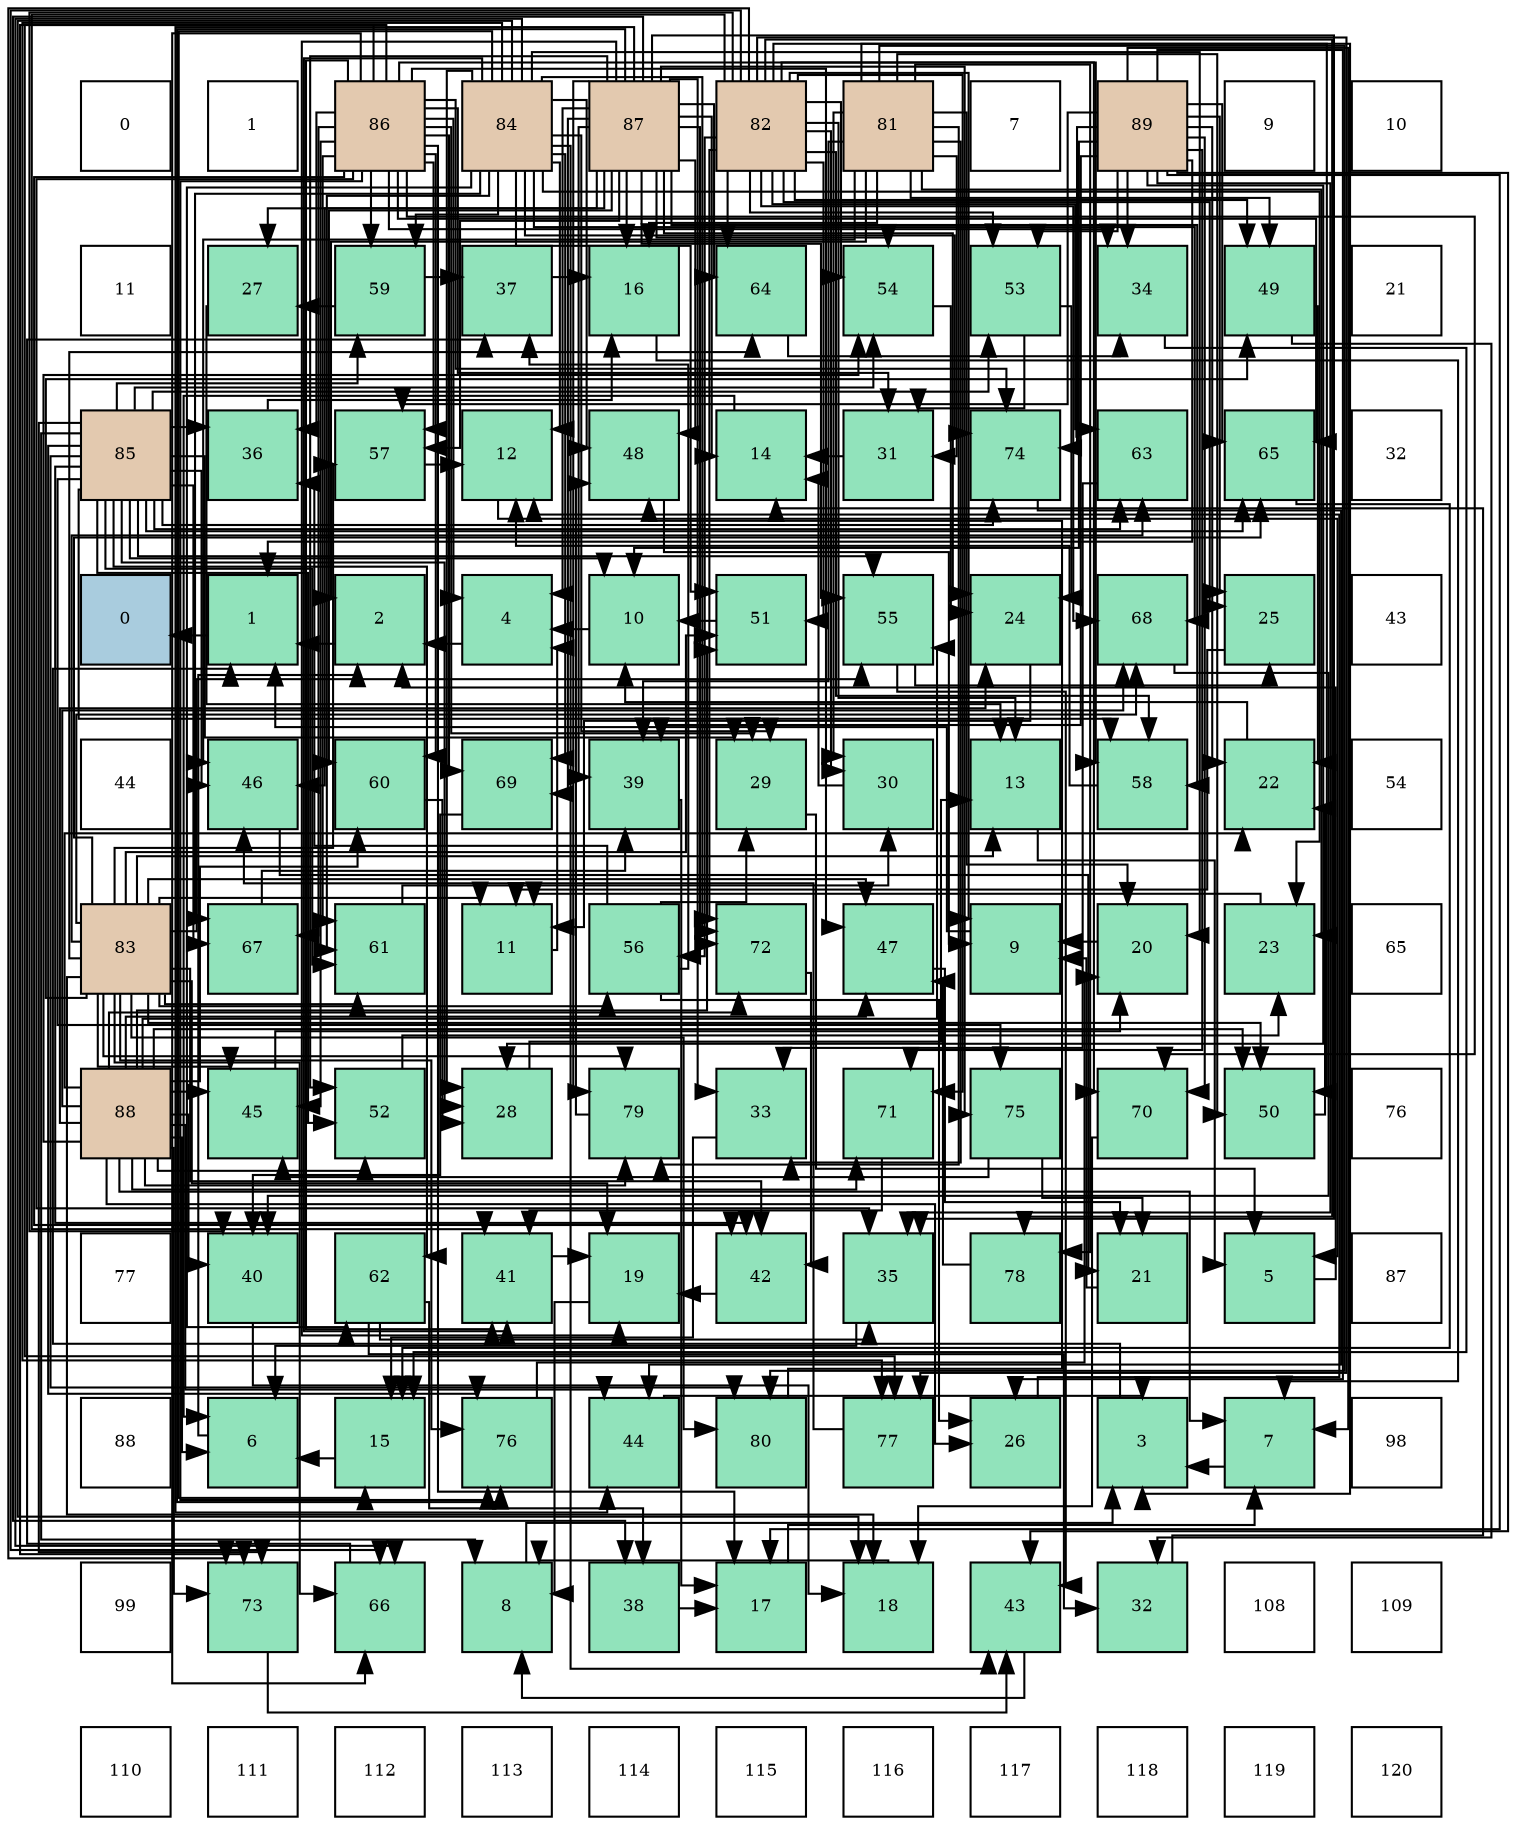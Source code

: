 digraph layout{
 rankdir=TB;
 splines=ortho;
 node [style=filled shape=square fixedsize=true width=0.6];
0[label="0", fontsize=8, fillcolor="#ffffff"];
1[label="1", fontsize=8, fillcolor="#ffffff"];
2[label="86", fontsize=8, fillcolor="#e3c9af"];
3[label="84", fontsize=8, fillcolor="#e3c9af"];
4[label="87", fontsize=8, fillcolor="#e3c9af"];
5[label="82", fontsize=8, fillcolor="#e3c9af"];
6[label="81", fontsize=8, fillcolor="#e3c9af"];
7[label="7", fontsize=8, fillcolor="#ffffff"];
8[label="89", fontsize=8, fillcolor="#e3c9af"];
9[label="9", fontsize=8, fillcolor="#ffffff"];
10[label="10", fontsize=8, fillcolor="#ffffff"];
11[label="11", fontsize=8, fillcolor="#ffffff"];
12[label="27", fontsize=8, fillcolor="#91e3bb"];
13[label="59", fontsize=8, fillcolor="#91e3bb"];
14[label="37", fontsize=8, fillcolor="#91e3bb"];
15[label="16", fontsize=8, fillcolor="#91e3bb"];
16[label="64", fontsize=8, fillcolor="#91e3bb"];
17[label="54", fontsize=8, fillcolor="#91e3bb"];
18[label="53", fontsize=8, fillcolor="#91e3bb"];
19[label="34", fontsize=8, fillcolor="#91e3bb"];
20[label="49", fontsize=8, fillcolor="#91e3bb"];
21[label="21", fontsize=8, fillcolor="#ffffff"];
22[label="85", fontsize=8, fillcolor="#e3c9af"];
23[label="36", fontsize=8, fillcolor="#91e3bb"];
24[label="57", fontsize=8, fillcolor="#91e3bb"];
25[label="12", fontsize=8, fillcolor="#91e3bb"];
26[label="48", fontsize=8, fillcolor="#91e3bb"];
27[label="14", fontsize=8, fillcolor="#91e3bb"];
28[label="31", fontsize=8, fillcolor="#91e3bb"];
29[label="74", fontsize=8, fillcolor="#91e3bb"];
30[label="63", fontsize=8, fillcolor="#91e3bb"];
31[label="65", fontsize=8, fillcolor="#91e3bb"];
32[label="32", fontsize=8, fillcolor="#ffffff"];
33[label="0", fontsize=8, fillcolor="#a9ccde"];
34[label="1", fontsize=8, fillcolor="#91e3bb"];
35[label="2", fontsize=8, fillcolor="#91e3bb"];
36[label="4", fontsize=8, fillcolor="#91e3bb"];
37[label="10", fontsize=8, fillcolor="#91e3bb"];
38[label="51", fontsize=8, fillcolor="#91e3bb"];
39[label="55", fontsize=8, fillcolor="#91e3bb"];
40[label="24", fontsize=8, fillcolor="#91e3bb"];
41[label="68", fontsize=8, fillcolor="#91e3bb"];
42[label="25", fontsize=8, fillcolor="#91e3bb"];
43[label="43", fontsize=8, fillcolor="#ffffff"];
44[label="44", fontsize=8, fillcolor="#ffffff"];
45[label="46", fontsize=8, fillcolor="#91e3bb"];
46[label="60", fontsize=8, fillcolor="#91e3bb"];
47[label="69", fontsize=8, fillcolor="#91e3bb"];
48[label="39", fontsize=8, fillcolor="#91e3bb"];
49[label="29", fontsize=8, fillcolor="#91e3bb"];
50[label="30", fontsize=8, fillcolor="#91e3bb"];
51[label="13", fontsize=8, fillcolor="#91e3bb"];
52[label="58", fontsize=8, fillcolor="#91e3bb"];
53[label="22", fontsize=8, fillcolor="#91e3bb"];
54[label="54", fontsize=8, fillcolor="#ffffff"];
55[label="83", fontsize=8, fillcolor="#e3c9af"];
56[label="67", fontsize=8, fillcolor="#91e3bb"];
57[label="61", fontsize=8, fillcolor="#91e3bb"];
58[label="11", fontsize=8, fillcolor="#91e3bb"];
59[label="56", fontsize=8, fillcolor="#91e3bb"];
60[label="72", fontsize=8, fillcolor="#91e3bb"];
61[label="47", fontsize=8, fillcolor="#91e3bb"];
62[label="9", fontsize=8, fillcolor="#91e3bb"];
63[label="20", fontsize=8, fillcolor="#91e3bb"];
64[label="23", fontsize=8, fillcolor="#91e3bb"];
65[label="65", fontsize=8, fillcolor="#ffffff"];
66[label="88", fontsize=8, fillcolor="#e3c9af"];
67[label="45", fontsize=8, fillcolor="#91e3bb"];
68[label="52", fontsize=8, fillcolor="#91e3bb"];
69[label="28", fontsize=8, fillcolor="#91e3bb"];
70[label="79", fontsize=8, fillcolor="#91e3bb"];
71[label="33", fontsize=8, fillcolor="#91e3bb"];
72[label="71", fontsize=8, fillcolor="#91e3bb"];
73[label="75", fontsize=8, fillcolor="#91e3bb"];
74[label="70", fontsize=8, fillcolor="#91e3bb"];
75[label="50", fontsize=8, fillcolor="#91e3bb"];
76[label="76", fontsize=8, fillcolor="#ffffff"];
77[label="77", fontsize=8, fillcolor="#ffffff"];
78[label="40", fontsize=8, fillcolor="#91e3bb"];
79[label="62", fontsize=8, fillcolor="#91e3bb"];
80[label="41", fontsize=8, fillcolor="#91e3bb"];
81[label="19", fontsize=8, fillcolor="#91e3bb"];
82[label="42", fontsize=8, fillcolor="#91e3bb"];
83[label="35", fontsize=8, fillcolor="#91e3bb"];
84[label="78", fontsize=8, fillcolor="#91e3bb"];
85[label="21", fontsize=8, fillcolor="#91e3bb"];
86[label="5", fontsize=8, fillcolor="#91e3bb"];
87[label="87", fontsize=8, fillcolor="#ffffff"];
88[label="88", fontsize=8, fillcolor="#ffffff"];
89[label="6", fontsize=8, fillcolor="#91e3bb"];
90[label="15", fontsize=8, fillcolor="#91e3bb"];
91[label="76", fontsize=8, fillcolor="#91e3bb"];
92[label="44", fontsize=8, fillcolor="#91e3bb"];
93[label="80", fontsize=8, fillcolor="#91e3bb"];
94[label="77", fontsize=8, fillcolor="#91e3bb"];
95[label="26", fontsize=8, fillcolor="#91e3bb"];
96[label="3", fontsize=8, fillcolor="#91e3bb"];
97[label="7", fontsize=8, fillcolor="#91e3bb"];
98[label="98", fontsize=8, fillcolor="#ffffff"];
99[label="99", fontsize=8, fillcolor="#ffffff"];
100[label="73", fontsize=8, fillcolor="#91e3bb"];
101[label="66", fontsize=8, fillcolor="#91e3bb"];
102[label="8", fontsize=8, fillcolor="#91e3bb"];
103[label="38", fontsize=8, fillcolor="#91e3bb"];
104[label="17", fontsize=8, fillcolor="#91e3bb"];
105[label="18", fontsize=8, fillcolor="#91e3bb"];
106[label="43", fontsize=8, fillcolor="#91e3bb"];
107[label="32", fontsize=8, fillcolor="#91e3bb"];
108[label="108", fontsize=8, fillcolor="#ffffff"];
109[label="109", fontsize=8, fillcolor="#ffffff"];
110[label="110", fontsize=8, fillcolor="#ffffff"];
111[label="111", fontsize=8, fillcolor="#ffffff"];
112[label="112", fontsize=8, fillcolor="#ffffff"];
113[label="113", fontsize=8, fillcolor="#ffffff"];
114[label="114", fontsize=8, fillcolor="#ffffff"];
115[label="115", fontsize=8, fillcolor="#ffffff"];
116[label="116", fontsize=8, fillcolor="#ffffff"];
117[label="117", fontsize=8, fillcolor="#ffffff"];
118[label="118", fontsize=8, fillcolor="#ffffff"];
119[label="119", fontsize=8, fillcolor="#ffffff"];
120[label="120", fontsize=8, fillcolor="#ffffff"];
edge [constraint=false, style=vis];34 -> 33;
35 -> 34;
96 -> 34;
36 -> 35;
86 -> 35;
89 -> 35;
97 -> 96;
102 -> 96;
62 -> 34;
37 -> 36;
58 -> 36;
25 -> 86;
51 -> 86;
27 -> 89;
90 -> 89;
15 -> 97;
104 -> 97;
105 -> 102;
81 -> 102;
63 -> 62;
85 -> 62;
53 -> 37;
64 -> 58;
40 -> 58;
42 -> 58;
95 -> 25;
12 -> 51;
69 -> 51;
49 -> 86;
50 -> 27;
28 -> 27;
107 -> 27;
71 -> 90;
19 -> 90;
83 -> 89;
23 -> 15;
14 -> 15;
103 -> 104;
48 -> 104;
78 -> 105;
80 -> 81;
82 -> 81;
106 -> 102;
92 -> 96;
67 -> 63;
45 -> 85;
61 -> 85;
26 -> 62;
20 -> 53;
20 -> 107;
75 -> 53;
38 -> 37;
68 -> 64;
18 -> 40;
18 -> 28;
17 -> 40;
39 -> 42;
39 -> 106;
59 -> 95;
59 -> 49;
59 -> 23;
59 -> 14;
24 -> 25;
52 -> 25;
13 -> 12;
13 -> 14;
46 -> 69;
57 -> 50;
79 -> 107;
79 -> 83;
79 -> 103;
30 -> 71;
16 -> 19;
31 -> 90;
101 -> 14;
56 -> 48;
41 -> 78;
47 -> 78;
74 -> 105;
72 -> 80;
60 -> 82;
100 -> 106;
29 -> 92;
73 -> 85;
73 -> 67;
91 -> 63;
94 -> 45;
84 -> 61;
70 -> 26;
93 -> 26;
6 -> 35;
6 -> 96;
6 -> 15;
6 -> 63;
6 -> 64;
6 -> 50;
6 -> 28;
6 -> 71;
6 -> 48;
6 -> 45;
6 -> 20;
6 -> 75;
6 -> 84;
6 -> 70;
6 -> 93;
5 -> 62;
5 -> 51;
5 -> 42;
5 -> 50;
5 -> 78;
5 -> 80;
5 -> 20;
5 -> 75;
5 -> 38;
5 -> 18;
5 -> 17;
5 -> 59;
5 -> 52;
5 -> 30;
5 -> 16;
5 -> 101;
5 -> 41;
5 -> 74;
5 -> 72;
5 -> 60;
5 -> 100;
5 -> 94;
5 -> 84;
55 -> 58;
55 -> 51;
55 -> 105;
55 -> 81;
55 -> 82;
55 -> 67;
55 -> 61;
55 -> 20;
55 -> 75;
55 -> 38;
55 -> 39;
55 -> 59;
55 -> 24;
55 -> 57;
55 -> 30;
55 -> 16;
55 -> 31;
55 -> 101;
55 -> 41;
55 -> 91;
55 -> 70;
55 -> 93;
3 -> 25;
3 -> 90;
3 -> 105;
3 -> 63;
3 -> 64;
3 -> 69;
3 -> 49;
3 -> 80;
3 -> 106;
3 -> 26;
3 -> 38;
3 -> 13;
3 -> 57;
3 -> 79;
3 -> 101;
3 -> 56;
3 -> 41;
3 -> 47;
3 -> 60;
3 -> 29;
3 -> 94;
22 -> 102;
22 -> 37;
22 -> 69;
22 -> 49;
22 -> 23;
22 -> 82;
22 -> 45;
22 -> 68;
22 -> 18;
22 -> 17;
22 -> 39;
22 -> 52;
22 -> 13;
22 -> 57;
22 -> 79;
22 -> 30;
22 -> 31;
22 -> 56;
22 -> 100;
22 -> 29;
22 -> 73;
22 -> 91;
22 -> 93;
2 -> 36;
2 -> 104;
2 -> 49;
2 -> 28;
2 -> 19;
2 -> 83;
2 -> 23;
2 -> 80;
2 -> 82;
2 -> 67;
2 -> 61;
2 -> 24;
2 -> 52;
2 -> 13;
2 -> 46;
2 -> 57;
2 -> 31;
2 -> 101;
2 -> 56;
2 -> 47;
2 -> 74;
2 -> 100;
2 -> 29;
2 -> 91;
2 -> 94;
4 -> 36;
4 -> 27;
4 -> 15;
4 -> 81;
4 -> 40;
4 -> 12;
4 -> 71;
4 -> 83;
4 -> 103;
4 -> 48;
4 -> 92;
4 -> 45;
4 -> 26;
4 -> 68;
4 -> 17;
4 -> 39;
4 -> 24;
4 -> 52;
4 -> 46;
4 -> 16;
4 -> 47;
4 -> 60;
4 -> 73;
4 -> 91;
4 -> 70;
66 -> 89;
66 -> 97;
66 -> 53;
66 -> 40;
66 -> 95;
66 -> 78;
66 -> 92;
66 -> 67;
66 -> 61;
66 -> 75;
66 -> 38;
66 -> 68;
66 -> 17;
66 -> 39;
66 -> 46;
66 -> 41;
66 -> 72;
66 -> 60;
66 -> 100;
66 -> 70;
8 -> 34;
8 -> 97;
8 -> 37;
8 -> 104;
8 -> 53;
8 -> 42;
8 -> 95;
8 -> 69;
8 -> 19;
8 -> 83;
8 -> 48;
8 -> 106;
8 -> 18;
8 -> 24;
8 -> 31;
8 -> 74;
8 -> 72;
8 -> 29;
edge [constraint=true, style=invis];
0 -> 11 -> 22 -> 33 -> 44 -> 55 -> 66 -> 77 -> 88 -> 99 -> 110;
1 -> 12 -> 23 -> 34 -> 45 -> 56 -> 67 -> 78 -> 89 -> 100 -> 111;
2 -> 13 -> 24 -> 35 -> 46 -> 57 -> 68 -> 79 -> 90 -> 101 -> 112;
3 -> 14 -> 25 -> 36 -> 47 -> 58 -> 69 -> 80 -> 91 -> 102 -> 113;
4 -> 15 -> 26 -> 37 -> 48 -> 59 -> 70 -> 81 -> 92 -> 103 -> 114;
5 -> 16 -> 27 -> 38 -> 49 -> 60 -> 71 -> 82 -> 93 -> 104 -> 115;
6 -> 17 -> 28 -> 39 -> 50 -> 61 -> 72 -> 83 -> 94 -> 105 -> 116;
7 -> 18 -> 29 -> 40 -> 51 -> 62 -> 73 -> 84 -> 95 -> 106 -> 117;
8 -> 19 -> 30 -> 41 -> 52 -> 63 -> 74 -> 85 -> 96 -> 107 -> 118;
9 -> 20 -> 31 -> 42 -> 53 -> 64 -> 75 -> 86 -> 97 -> 108 -> 119;
10 -> 21 -> 32 -> 43 -> 54 -> 65 -> 76 -> 87 -> 98 -> 109 -> 120;
rank = same {0 -> 1 -> 2 -> 3 -> 4 -> 5 -> 6 -> 7 -> 8 -> 9 -> 10};
rank = same {11 -> 12 -> 13 -> 14 -> 15 -> 16 -> 17 -> 18 -> 19 -> 20 -> 21};
rank = same {22 -> 23 -> 24 -> 25 -> 26 -> 27 -> 28 -> 29 -> 30 -> 31 -> 32};
rank = same {33 -> 34 -> 35 -> 36 -> 37 -> 38 -> 39 -> 40 -> 41 -> 42 -> 43};
rank = same {44 -> 45 -> 46 -> 47 -> 48 -> 49 -> 50 -> 51 -> 52 -> 53 -> 54};
rank = same {55 -> 56 -> 57 -> 58 -> 59 -> 60 -> 61 -> 62 -> 63 -> 64 -> 65};
rank = same {66 -> 67 -> 68 -> 69 -> 70 -> 71 -> 72 -> 73 -> 74 -> 75 -> 76};
rank = same {77 -> 78 -> 79 -> 80 -> 81 -> 82 -> 83 -> 84 -> 85 -> 86 -> 87};
rank = same {88 -> 89 -> 90 -> 91 -> 92 -> 93 -> 94 -> 95 -> 96 -> 97 -> 98};
rank = same {99 -> 100 -> 101 -> 102 -> 103 -> 104 -> 105 -> 106 -> 107 -> 108 -> 109};
rank = same {110 -> 111 -> 112 -> 113 -> 114 -> 115 -> 116 -> 117 -> 118 -> 119 -> 120};
}